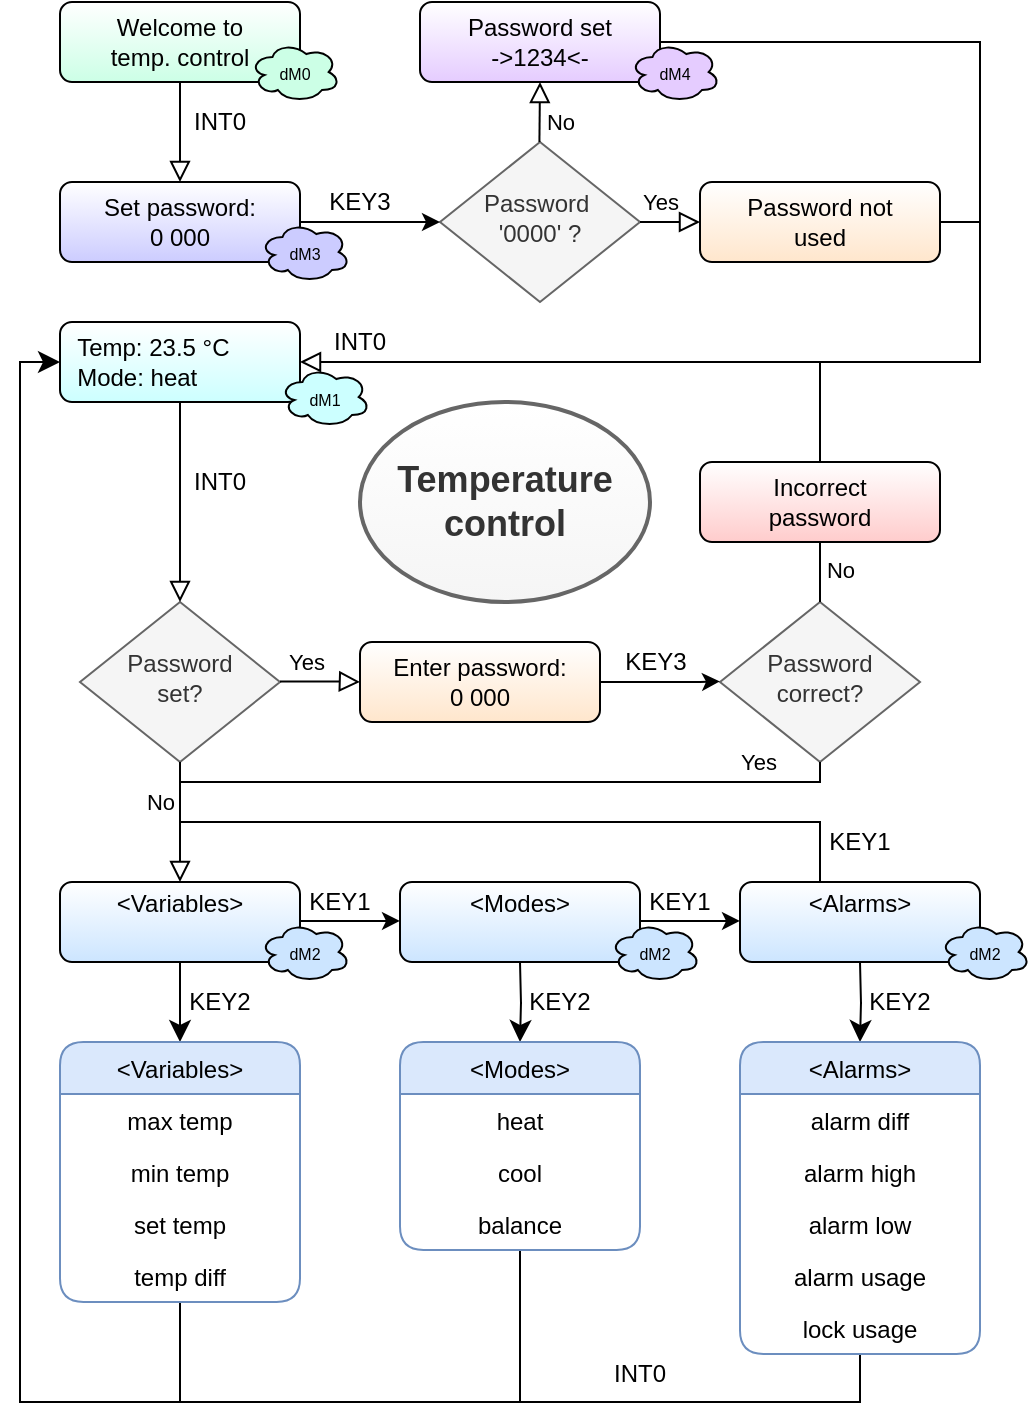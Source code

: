 <mxfile version="14.5.10" type="device"><diagram id="C5RBs43oDa-KdzZeNtuy" name="Page-1"><mxGraphModel dx="1483" dy="829" grid="1" gridSize="10" guides="1" tooltips="1" connect="1" arrows="1" fold="1" page="1" pageScale="1" pageWidth="827" pageHeight="1169" math="0" shadow="0"><root><mxCell id="WIyWlLk6GJQsqaUBKTNV-0"/><mxCell id="WIyWlLk6GJQsqaUBKTNV-1" parent="WIyWlLk6GJQsqaUBKTNV-0"/><object label="" id="WIyWlLk6GJQsqaUBKTNV-2"><mxCell style="rounded=0;html=1;jettySize=auto;orthogonalLoop=1;fontSize=11;endArrow=block;endFill=0;endSize=8;strokeWidth=1;shadow=0;labelBackgroundColor=none;edgeStyle=orthogonalEdgeStyle;verticalAlign=middle;horizontal=1;entryX=0.5;entryY=0;entryDx=0;entryDy=0;" parent="WIyWlLk6GJQsqaUBKTNV-1" source="WIyWlLk6GJQsqaUBKTNV-3" target="X_SUZqx7wRdI1kW3q-Qj-1" edge="1"><mxGeometry relative="1" as="geometry"><Array as="points"/></mxGeometry></mxCell></object><mxCell id="WIyWlLk6GJQsqaUBKTNV-3" value="Welcome to&lt;br&gt;temp. control" style="rounded=1;whiteSpace=wrap;html=1;fontSize=12;glass=0;strokeWidth=1;shadow=0;gradientColor=#CCFFE6;" parent="WIyWlLk6GJQsqaUBKTNV-1" vertex="1"><mxGeometry x="160" y="80" width="120" height="40" as="geometry"/></mxCell><mxCell id="WIyWlLk6GJQsqaUBKTNV-6" value="Password&amp;nbsp; '0000' ?" style="rhombus;whiteSpace=wrap;html=1;shadow=0;fontFamily=Helvetica;fontSize=12;align=center;strokeWidth=1;spacing=6;spacingTop=-4;fillColor=#f5f5f5;strokeColor=#666666;fontColor=#333333;" parent="WIyWlLk6GJQsqaUBKTNV-1" vertex="1"><mxGeometry x="350" y="150" width="100" height="80" as="geometry"/></mxCell><mxCell id="X_SUZqx7wRdI1kW3q-Qj-0" value="INT0" style="text;html=1;strokeColor=none;fillColor=none;align=center;verticalAlign=middle;whiteSpace=wrap;rounded=0;" vertex="1" parent="WIyWlLk6GJQsqaUBKTNV-1"><mxGeometry x="220" y="130" width="40" height="20" as="geometry"/></mxCell><mxCell id="X_SUZqx7wRdI1kW3q-Qj-2" style="edgeStyle=orthogonalEdgeStyle;rounded=0;orthogonalLoop=1;jettySize=auto;html=1;entryX=0;entryY=0.5;entryDx=0;entryDy=0;" edge="1" parent="WIyWlLk6GJQsqaUBKTNV-1" source="X_SUZqx7wRdI1kW3q-Qj-1" target="WIyWlLk6GJQsqaUBKTNV-6"><mxGeometry relative="1" as="geometry"/></mxCell><mxCell id="X_SUZqx7wRdI1kW3q-Qj-1" value="Set password:&lt;br&gt;0 000" style="rounded=1;whiteSpace=wrap;html=1;fontSize=12;glass=0;strokeWidth=1;shadow=0;gradientColor=#CCCCFF;" vertex="1" parent="WIyWlLk6GJQsqaUBKTNV-1"><mxGeometry x="160" y="170" width="120" height="40" as="geometry"/></mxCell><mxCell id="X_SUZqx7wRdI1kW3q-Qj-3" value="KEY3" style="text;html=1;strokeColor=none;fillColor=none;align=center;verticalAlign=middle;whiteSpace=wrap;rounded=0;" vertex="1" parent="WIyWlLk6GJQsqaUBKTNV-1"><mxGeometry x="290" y="170" width="40" height="20" as="geometry"/></mxCell><mxCell id="X_SUZqx7wRdI1kW3q-Qj-6" value="Yes" style="edgeStyle=orthogonalEdgeStyle;rounded=0;html=1;jettySize=auto;orthogonalLoop=1;fontSize=11;endArrow=block;endFill=0;endSize=8;strokeWidth=1;shadow=0;labelBackgroundColor=none;entryX=0;entryY=0.5;entryDx=0;entryDy=0;" edge="1" parent="WIyWlLk6GJQsqaUBKTNV-1" target="X_SUZqx7wRdI1kW3q-Qj-7"><mxGeometry x="-0.333" y="10" relative="1" as="geometry"><mxPoint as="offset"/><mxPoint x="450" y="190" as="sourcePoint"/><mxPoint x="500" y="190" as="targetPoint"/></mxGeometry></mxCell><mxCell id="X_SUZqx7wRdI1kW3q-Qj-11" style="edgeStyle=orthogonalEdgeStyle;rounded=0;orthogonalLoop=1;jettySize=auto;html=1;endArrow=none;endFill=0;" edge="1" parent="WIyWlLk6GJQsqaUBKTNV-1" source="X_SUZqx7wRdI1kW3q-Qj-7"><mxGeometry relative="1" as="geometry"><mxPoint x="620" y="190" as="targetPoint"/></mxGeometry></mxCell><mxCell id="X_SUZqx7wRdI1kW3q-Qj-7" value="Password not&lt;br&gt;used" style="rounded=1;whiteSpace=wrap;html=1;fontSize=12;glass=0;strokeWidth=1;shadow=0;gradientColor=#FFE6CC;" vertex="1" parent="WIyWlLk6GJQsqaUBKTNV-1"><mxGeometry x="480" y="170" width="120" height="40" as="geometry"/></mxCell><mxCell id="X_SUZqx7wRdI1kW3q-Qj-8" value="No" style="rounded=0;html=1;jettySize=auto;orthogonalLoop=1;fontSize=11;endArrow=block;endFill=0;endSize=8;strokeWidth=1;shadow=0;labelBackgroundColor=none;edgeStyle=orthogonalEdgeStyle;" edge="1" parent="WIyWlLk6GJQsqaUBKTNV-1"><mxGeometry x="-0.327" y="-10" relative="1" as="geometry"><mxPoint as="offset"/><mxPoint x="399.71" y="150" as="sourcePoint"/><mxPoint x="400" y="120" as="targetPoint"/></mxGeometry></mxCell><mxCell id="X_SUZqx7wRdI1kW3q-Qj-10" style="edgeStyle=orthogonalEdgeStyle;rounded=0;orthogonalLoop=1;jettySize=auto;html=1;endArrow=block;endFill=0;endSize=8;entryX=1;entryY=0.5;entryDx=0;entryDy=0;" edge="1" parent="WIyWlLk6GJQsqaUBKTNV-1" source="X_SUZqx7wRdI1kW3q-Qj-9" target="X_SUZqx7wRdI1kW3q-Qj-12"><mxGeometry relative="1" as="geometry"><mxPoint x="400" y="240" as="targetPoint"/><Array as="points"><mxPoint x="620" y="100"/><mxPoint x="620" y="260"/></Array></mxGeometry></mxCell><mxCell id="X_SUZqx7wRdI1kW3q-Qj-9" value="Password set&lt;br&gt;-&amp;gt;1234&amp;lt;-" style="rounded=1;whiteSpace=wrap;html=1;fontSize=12;glass=0;strokeWidth=1;shadow=0;gradientColor=#E5CCFF;" vertex="1" parent="WIyWlLk6GJQsqaUBKTNV-1"><mxGeometry x="340" y="80" width="120" height="40" as="geometry"/></mxCell><mxCell id="X_SUZqx7wRdI1kW3q-Qj-12" value="&lt;div style=&quot;text-align: left&quot;&gt;&lt;span&gt;Temp: 23.5 °C&amp;nbsp; &amp;nbsp; &amp;nbsp; &amp;nbsp;&amp;nbsp;&lt;/span&gt;&lt;/div&gt;&lt;div style=&quot;text-align: left&quot;&gt;&lt;span&gt;Mode: heat&amp;nbsp;&amp;nbsp;&lt;/span&gt;&lt;/div&gt;" style="rounded=1;whiteSpace=wrap;html=1;fontSize=12;glass=0;strokeWidth=1;shadow=0;gradientColor=#CCFFFF;" vertex="1" parent="WIyWlLk6GJQsqaUBKTNV-1"><mxGeometry x="160" y="240" width="120" height="40" as="geometry"/></mxCell><mxCell id="X_SUZqx7wRdI1kW3q-Qj-13" value="" style="shape=image;html=1;verticalAlign=top;verticalLabelPosition=bottom;labelBackgroundColor=#ffffff;imageAspect=0;aspect=fixed;image=https://cdn4.iconfinder.com/data/icons/ionicons/512/icon-ios7-bell-128.png;autosize=0;resizeWidth=0;" vertex="1" parent="WIyWlLk6GJQsqaUBKTNV-1"><mxGeometry x="255" y="262.5" width="15" height="15" as="geometry"/></mxCell><mxCell id="X_SUZqx7wRdI1kW3q-Qj-15" value="" style="shape=image;html=1;verticalAlign=top;verticalLabelPosition=bottom;labelBackgroundColor=#ffffff;imageAspect=0;aspect=fixed;image=https://cdn0.iconfinder.com/data/icons/google-material-design-3-0/48/ic_lock_48px-128.png" vertex="1" parent="WIyWlLk6GJQsqaUBKTNV-1"><mxGeometry x="232.5" y="262.5" width="15" height="15" as="geometry"/></mxCell><mxCell id="X_SUZqx7wRdI1kW3q-Qj-16" value="INT0" style="text;html=1;strokeColor=none;fillColor=none;align=center;verticalAlign=middle;whiteSpace=wrap;rounded=0;" vertex="1" parent="WIyWlLk6GJQsqaUBKTNV-1"><mxGeometry x="290" y="240" width="40" height="20" as="geometry"/></mxCell><mxCell id="X_SUZqx7wRdI1kW3q-Qj-18" value="&lt;font style=&quot;font-size: 8px&quot;&gt;dM0&lt;/font&gt;" style="ellipse;shape=cloud;whiteSpace=wrap;html=1;fillColor=#CCFFE6;" vertex="1" parent="WIyWlLk6GJQsqaUBKTNV-1"><mxGeometry x="255" y="100" width="45" height="30" as="geometry"/></mxCell><mxCell id="X_SUZqx7wRdI1kW3q-Qj-19" value="&lt;font style=&quot;font-size: 8px&quot;&gt;dM3&lt;/font&gt;" style="ellipse;shape=cloud;whiteSpace=wrap;html=1;fillColor=#CCCCFF;" vertex="1" parent="WIyWlLk6GJQsqaUBKTNV-1"><mxGeometry x="260" y="190" width="45" height="30" as="geometry"/></mxCell><mxCell id="X_SUZqx7wRdI1kW3q-Qj-20" value="&lt;font style=&quot;font-size: 8px&quot;&gt;dM4&lt;/font&gt;" style="ellipse;shape=cloud;whiteSpace=wrap;html=1;fillColor=#E5CCFF;" vertex="1" parent="WIyWlLk6GJQsqaUBKTNV-1"><mxGeometry x="445" y="100" width="45" height="30" as="geometry"/></mxCell><mxCell id="X_SUZqx7wRdI1kW3q-Qj-21" value="&lt;font style=&quot;font-size: 8px&quot;&gt;dM1&lt;/font&gt;" style="ellipse;shape=cloud;whiteSpace=wrap;html=1;fillColor=#CCFFFF;" vertex="1" parent="WIyWlLk6GJQsqaUBKTNV-1"><mxGeometry x="270" y="262.5" width="45" height="30" as="geometry"/></mxCell><mxCell id="X_SUZqx7wRdI1kW3q-Qj-22" value="Password&lt;br&gt;set?" style="rhombus;whiteSpace=wrap;html=1;shadow=0;fontFamily=Helvetica;fontSize=12;align=center;strokeWidth=1;spacing=6;spacingTop=-4;fillColor=#f5f5f5;strokeColor=#666666;fontColor=#333333;" vertex="1" parent="WIyWlLk6GJQsqaUBKTNV-1"><mxGeometry x="170" y="380" width="100" height="80" as="geometry"/></mxCell><object label="" id="X_SUZqx7wRdI1kW3q-Qj-25"><mxCell style="rounded=0;html=1;jettySize=auto;orthogonalLoop=1;fontSize=11;endArrow=block;endFill=0;endSize=8;strokeWidth=1;shadow=0;labelBackgroundColor=none;edgeStyle=orthogonalEdgeStyle;verticalAlign=middle;horizontal=1;entryX=0.5;entryY=0;entryDx=0;entryDy=0;exitX=0.5;exitY=1;exitDx=0;exitDy=0;" edge="1" parent="WIyWlLk6GJQsqaUBKTNV-1" source="X_SUZqx7wRdI1kW3q-Qj-12" target="X_SUZqx7wRdI1kW3q-Qj-22"><mxGeometry relative="1" as="geometry"><mxPoint x="220" y="300" as="sourcePoint"/><mxPoint x="220" y="350" as="targetPoint"/><Array as="points"/></mxGeometry></mxCell></object><mxCell id="X_SUZqx7wRdI1kW3q-Qj-26" value="INT0" style="text;html=1;strokeColor=none;fillColor=none;align=center;verticalAlign=middle;whiteSpace=wrap;rounded=0;" vertex="1" parent="WIyWlLk6GJQsqaUBKTNV-1"><mxGeometry x="220" y="310" width="40" height="20" as="geometry"/></mxCell><mxCell id="X_SUZqx7wRdI1kW3q-Qj-28" value="Yes" style="edgeStyle=orthogonalEdgeStyle;rounded=0;html=1;jettySize=auto;orthogonalLoop=1;fontSize=11;endArrow=block;endFill=0;endSize=8;strokeWidth=1;shadow=0;labelBackgroundColor=none;" edge="1" parent="WIyWlLk6GJQsqaUBKTNV-1"><mxGeometry x="-0.333" y="10" relative="1" as="geometry"><mxPoint as="offset"/><mxPoint x="270" y="419.71" as="sourcePoint"/><mxPoint x="310" y="420" as="targetPoint"/><Array as="points"><mxPoint x="300" y="420"/><mxPoint x="300" y="420"/></Array></mxGeometry></mxCell><mxCell id="X_SUZqx7wRdI1kW3q-Qj-29" value="Enter password:&lt;br&gt;0 000" style="rounded=1;whiteSpace=wrap;html=1;fontSize=12;glass=0;strokeWidth=1;shadow=0;gradientColor=#FFE6CC;" vertex="1" parent="WIyWlLk6GJQsqaUBKTNV-1"><mxGeometry x="310" y="400" width="120" height="40" as="geometry"/></mxCell><mxCell id="X_SUZqx7wRdI1kW3q-Qj-30" value="Password&lt;br&gt;correct?" style="rhombus;whiteSpace=wrap;html=1;shadow=0;fontFamily=Helvetica;fontSize=12;align=center;strokeWidth=1;spacing=6;spacingTop=-4;fillColor=#f5f5f5;strokeColor=#666666;fontColor=#333333;" vertex="1" parent="WIyWlLk6GJQsqaUBKTNV-1"><mxGeometry x="490" y="380" width="100" height="80" as="geometry"/></mxCell><mxCell id="X_SUZqx7wRdI1kW3q-Qj-31" style="edgeStyle=orthogonalEdgeStyle;rounded=0;orthogonalLoop=1;jettySize=auto;html=1;entryX=0;entryY=0.5;entryDx=0;entryDy=0;" edge="1" parent="WIyWlLk6GJQsqaUBKTNV-1"><mxGeometry relative="1" as="geometry"><mxPoint x="430" y="420" as="sourcePoint"/><mxPoint x="490" y="419.71" as="targetPoint"/><Array as="points"><mxPoint x="480" y="420"/><mxPoint x="480" y="420"/></Array></mxGeometry></mxCell><mxCell id="X_SUZqx7wRdI1kW3q-Qj-32" value="KEY3" style="text;html=1;strokeColor=none;fillColor=none;align=center;verticalAlign=middle;whiteSpace=wrap;rounded=0;" vertex="1" parent="WIyWlLk6GJQsqaUBKTNV-1"><mxGeometry x="437.5" y="400" width="40" height="20" as="geometry"/></mxCell><mxCell id="X_SUZqx7wRdI1kW3q-Qj-33" value="Yes" style="edgeStyle=orthogonalEdgeStyle;rounded=0;html=1;jettySize=auto;orthogonalLoop=1;fontSize=11;endArrow=none;endFill=0;endSize=8;strokeWidth=1;shadow=0;labelBackgroundColor=none;exitX=0.5;exitY=1;exitDx=0;exitDy=0;" edge="1" parent="WIyWlLk6GJQsqaUBKTNV-1" source="X_SUZqx7wRdI1kW3q-Qj-30"><mxGeometry x="-0.757" y="-10" relative="1" as="geometry"><mxPoint as="offset"/><mxPoint x="550" y="470" as="sourcePoint"/><mxPoint x="220" y="460" as="targetPoint"/><Array as="points"><mxPoint x="540" y="470"/><mxPoint x="220" y="470"/></Array></mxGeometry></mxCell><mxCell id="X_SUZqx7wRdI1kW3q-Qj-34" value="No" style="rounded=0;html=1;jettySize=auto;orthogonalLoop=1;fontSize=11;endArrow=block;endFill=0;endSize=8;strokeWidth=1;shadow=0;labelBackgroundColor=none;edgeStyle=orthogonalEdgeStyle;exitX=0.5;exitY=1;exitDx=0;exitDy=0;entryX=0.5;entryY=0;entryDx=0;entryDy=0;" edge="1" parent="WIyWlLk6GJQsqaUBKTNV-1" source="X_SUZqx7wRdI1kW3q-Qj-22" target="X_SUZqx7wRdI1kW3q-Qj-35"><mxGeometry x="-0.327" y="-10" relative="1" as="geometry"><mxPoint as="offset"/><mxPoint x="220.0" y="490" as="sourcePoint"/><mxPoint x="220" y="480" as="targetPoint"/></mxGeometry></mxCell><mxCell id="X_SUZqx7wRdI1kW3q-Qj-55" style="edgeStyle=orthogonalEdgeStyle;rounded=0;orthogonalLoop=1;jettySize=auto;html=1;endArrow=classic;endFill=1;endSize=8;" edge="1" parent="WIyWlLk6GJQsqaUBKTNV-1" source="X_SUZqx7wRdI1kW3q-Qj-35"><mxGeometry relative="1" as="geometry"><mxPoint x="220" y="600" as="targetPoint"/></mxGeometry></mxCell><mxCell id="X_SUZqx7wRdI1kW3q-Qj-35" value="&lt;div style=&quot;text-align: justify&quot;&gt;&lt;span&gt;&amp;lt;Variables&amp;gt;&lt;/span&gt;&lt;/div&gt;" style="rounded=1;whiteSpace=wrap;html=1;fontSize=12;glass=0;strokeWidth=1;shadow=0;spacingBottom=18;gradientColor=#CCE5FF;" vertex="1" parent="WIyWlLk6GJQsqaUBKTNV-1"><mxGeometry x="160" y="520" width="120" height="40" as="geometry"/></mxCell><mxCell id="X_SUZqx7wRdI1kW3q-Qj-37" value="&lt;div style=&quot;text-align: justify&quot;&gt;&lt;span&gt;&amp;lt;Modes&amp;gt;&lt;/span&gt;&lt;/div&gt;" style="rounded=1;whiteSpace=wrap;html=1;fontSize=12;glass=0;strokeWidth=1;shadow=0;spacingBottom=18;gradientColor=#CCE5FF;" vertex="1" parent="WIyWlLk6GJQsqaUBKTNV-1"><mxGeometry x="330" y="520" width="120" height="40" as="geometry"/></mxCell><mxCell id="X_SUZqx7wRdI1kW3q-Qj-38" value="&lt;div style=&quot;text-align: justify&quot;&gt;&lt;span&gt;&amp;lt;Alarms&amp;gt;&lt;/span&gt;&lt;/div&gt;" style="rounded=1;whiteSpace=wrap;html=1;fontSize=12;glass=0;strokeWidth=1;shadow=0;spacingBottom=18;gradientColor=#CCE5FF;" vertex="1" parent="WIyWlLk6GJQsqaUBKTNV-1"><mxGeometry x="500" y="520" width="120" height="40" as="geometry"/></mxCell><mxCell id="X_SUZqx7wRdI1kW3q-Qj-39" style="edgeStyle=orthogonalEdgeStyle;rounded=0;orthogonalLoop=1;jettySize=auto;html=1;" edge="1" parent="WIyWlLk6GJQsqaUBKTNV-1"><mxGeometry relative="1" as="geometry"><mxPoint x="280" y="539.46" as="sourcePoint"/><mxPoint x="330" y="539.46" as="targetPoint"/><Array as="points"><mxPoint x="302" y="539.46"/><mxPoint x="330" y="539.46"/></Array></mxGeometry></mxCell><mxCell id="X_SUZqx7wRdI1kW3q-Qj-40" style="edgeStyle=orthogonalEdgeStyle;rounded=0;orthogonalLoop=1;jettySize=auto;html=1;" edge="1" parent="WIyWlLk6GJQsqaUBKTNV-1"><mxGeometry relative="1" as="geometry"><mxPoint x="450" y="539.48" as="sourcePoint"/><mxPoint x="500" y="539.48" as="targetPoint"/><Array as="points"><mxPoint x="472" y="539.48"/><mxPoint x="500" y="539.48"/></Array></mxGeometry></mxCell><mxCell id="X_SUZqx7wRdI1kW3q-Qj-42" style="edgeStyle=orthogonalEdgeStyle;rounded=0;orthogonalLoop=1;jettySize=auto;html=1;exitX=0.5;exitY=0;exitDx=0;exitDy=0;endArrow=none;endFill=0;" edge="1" parent="WIyWlLk6GJQsqaUBKTNV-1" source="X_SUZqx7wRdI1kW3q-Qj-38"><mxGeometry relative="1" as="geometry"><mxPoint x="310" y="510" as="sourcePoint"/><mxPoint x="220" y="460" as="targetPoint"/><Array as="points"><mxPoint x="540" y="520"/><mxPoint x="540" y="490"/><mxPoint x="220" y="490"/></Array></mxGeometry></mxCell><mxCell id="X_SUZqx7wRdI1kW3q-Qj-43" value="KEY1" style="text;html=1;strokeColor=none;fillColor=none;align=center;verticalAlign=middle;whiteSpace=wrap;rounded=0;" vertex="1" parent="WIyWlLk6GJQsqaUBKTNV-1"><mxGeometry x="280" y="520" width="40" height="20" as="geometry"/></mxCell><mxCell id="X_SUZqx7wRdI1kW3q-Qj-44" value="KEY1" style="text;html=1;strokeColor=none;fillColor=none;align=center;verticalAlign=middle;whiteSpace=wrap;rounded=0;" vertex="1" parent="WIyWlLk6GJQsqaUBKTNV-1"><mxGeometry x="450" y="520" width="40" height="20" as="geometry"/></mxCell><mxCell id="X_SUZqx7wRdI1kW3q-Qj-45" value="KEY1" style="text;html=1;strokeColor=none;fillColor=none;align=center;verticalAlign=middle;whiteSpace=wrap;rounded=0;" vertex="1" parent="WIyWlLk6GJQsqaUBKTNV-1"><mxGeometry x="540" y="490" width="40" height="20" as="geometry"/></mxCell><mxCell id="X_SUZqx7wRdI1kW3q-Qj-46" value="&lt;font style=&quot;font-size: 8px&quot;&gt;dM2&lt;/font&gt;" style="ellipse;shape=cloud;whiteSpace=wrap;html=1;fillColor=#CCE5FF;" vertex="1" parent="WIyWlLk6GJQsqaUBKTNV-1"><mxGeometry x="260" y="540" width="45" height="30" as="geometry"/></mxCell><mxCell id="X_SUZqx7wRdI1kW3q-Qj-47" value="&lt;font style=&quot;font-size: 8px&quot;&gt;dM2&lt;/font&gt;" style="ellipse;shape=cloud;whiteSpace=wrap;html=1;fillColor=#CCE5FF;" vertex="1" parent="WIyWlLk6GJQsqaUBKTNV-1"><mxGeometry x="435" y="540" width="45" height="30" as="geometry"/></mxCell><mxCell id="X_SUZqx7wRdI1kW3q-Qj-48" value="&lt;font style=&quot;font-size: 8px&quot;&gt;dM2&lt;/font&gt;" style="ellipse;shape=cloud;whiteSpace=wrap;html=1;fillColor=#CCE5FF;" vertex="1" parent="WIyWlLk6GJQsqaUBKTNV-1"><mxGeometry x="600" y="540" width="45" height="30" as="geometry"/></mxCell><mxCell id="X_SUZqx7wRdI1kW3q-Qj-49" value="No" style="rounded=0;html=1;jettySize=auto;orthogonalLoop=1;fontSize=11;endArrow=block;endFill=0;endSize=8;strokeWidth=1;shadow=0;labelBackgroundColor=none;edgeStyle=orthogonalEdgeStyle;exitX=0.5;exitY=0;exitDx=0;exitDy=0;entryX=0.5;entryY=1;entryDx=0;entryDy=0;" edge="1" parent="WIyWlLk6GJQsqaUBKTNV-1" source="X_SUZqx7wRdI1kW3q-Qj-30" target="X_SUZqx7wRdI1kW3q-Qj-50"><mxGeometry x="-0.335" y="-10" relative="1" as="geometry"><mxPoint as="offset"/><mxPoint x="449.43" y="300" as="sourcePoint"/><mxPoint x="449" y="320" as="targetPoint"/><Array as="points"><mxPoint x="540" y="340"/><mxPoint x="540" y="340"/></Array></mxGeometry></mxCell><mxCell id="X_SUZqx7wRdI1kW3q-Qj-52" style="edgeStyle=orthogonalEdgeStyle;rounded=0;orthogonalLoop=1;jettySize=auto;html=1;endArrow=none;endFill=0;endSize=8;" edge="1" parent="WIyWlLk6GJQsqaUBKTNV-1" source="X_SUZqx7wRdI1kW3q-Qj-50"><mxGeometry relative="1" as="geometry"><mxPoint x="540" y="260" as="targetPoint"/></mxGeometry></mxCell><mxCell id="X_SUZqx7wRdI1kW3q-Qj-50" value="Incorrect&lt;br&gt;password" style="rounded=1;whiteSpace=wrap;html=1;fontSize=12;glass=0;strokeWidth=1;shadow=0;gradientColor=#FFCCCC;" vertex="1" parent="WIyWlLk6GJQsqaUBKTNV-1"><mxGeometry x="480" y="310" width="120" height="40" as="geometry"/></mxCell><mxCell id="X_SUZqx7wRdI1kW3q-Qj-56" value="KEY2" style="text;html=1;strokeColor=none;fillColor=none;align=center;verticalAlign=middle;whiteSpace=wrap;rounded=0;" vertex="1" parent="WIyWlLk6GJQsqaUBKTNV-1"><mxGeometry x="220" y="570" width="40" height="20" as="geometry"/></mxCell><mxCell id="X_SUZqx7wRdI1kW3q-Qj-99" style="edgeStyle=orthogonalEdgeStyle;rounded=0;orthogonalLoop=1;jettySize=auto;html=1;endArrow=none;endFill=0;endSize=8;" edge="1" parent="WIyWlLk6GJQsqaUBKTNV-1" source="X_SUZqx7wRdI1kW3q-Qj-67"><mxGeometry relative="1" as="geometry"><mxPoint x="220" y="780" as="targetPoint"/></mxGeometry></mxCell><mxCell id="X_SUZqx7wRdI1kW3q-Qj-67" value="&lt;Variables&gt;" style="swimlane;fontStyle=0;childLayout=stackLayout;horizontal=1;startSize=26;fillColor=#dae8fc;horizontalStack=0;resizeParent=1;resizeParentMax=0;resizeLast=0;collapsible=1;marginBottom=0;align=center;rounded=1;strokeColor=#6c8ebf;" vertex="1" parent="WIyWlLk6GJQsqaUBKTNV-1"><mxGeometry x="160" y="600" width="120" height="130" as="geometry"><mxRectangle x="160" y="600" width="100" height="26" as="alternateBounds"/></mxGeometry></mxCell><mxCell id="X_SUZqx7wRdI1kW3q-Qj-68" value="max temp" style="text;strokeColor=none;fillColor=none;align=center;verticalAlign=top;spacingLeft=4;spacingRight=4;overflow=hidden;rotatable=0;points=[[0,0.5],[1,0.5]];portConstraint=eastwest;" vertex="1" parent="X_SUZqx7wRdI1kW3q-Qj-67"><mxGeometry y="26" width="120" height="26" as="geometry"/></mxCell><mxCell id="X_SUZqx7wRdI1kW3q-Qj-69" value="min temp" style="text;strokeColor=none;fillColor=none;align=center;verticalAlign=top;spacingLeft=4;spacingRight=4;overflow=hidden;rotatable=0;points=[[0,0.5],[1,0.5]];portConstraint=eastwest;" vertex="1" parent="X_SUZqx7wRdI1kW3q-Qj-67"><mxGeometry y="52" width="120" height="26" as="geometry"/></mxCell><mxCell id="X_SUZqx7wRdI1kW3q-Qj-70" value="set temp" style="text;strokeColor=none;fillColor=none;align=center;verticalAlign=top;spacingLeft=4;spacingRight=4;overflow=hidden;rotatable=0;points=[[0,0.5],[1,0.5]];portConstraint=eastwest;" vertex="1" parent="X_SUZqx7wRdI1kW3q-Qj-67"><mxGeometry y="78" width="120" height="26" as="geometry"/></mxCell><mxCell id="X_SUZqx7wRdI1kW3q-Qj-78" value="temp diff" style="text;strokeColor=none;fillColor=none;align=center;verticalAlign=top;spacingLeft=4;spacingRight=4;overflow=hidden;rotatable=0;points=[[0,0.5],[1,0.5]];portConstraint=eastwest;" vertex="1" parent="X_SUZqx7wRdI1kW3q-Qj-67"><mxGeometry y="104" width="120" height="26" as="geometry"/></mxCell><mxCell id="X_SUZqx7wRdI1kW3q-Qj-79" style="edgeStyle=orthogonalEdgeStyle;rounded=0;orthogonalLoop=1;jettySize=auto;html=1;endArrow=classic;endFill=1;endSize=8;" edge="1" parent="WIyWlLk6GJQsqaUBKTNV-1"><mxGeometry relative="1" as="geometry"><mxPoint x="390" y="560" as="sourcePoint"/><mxPoint x="390" y="600" as="targetPoint"/></mxGeometry></mxCell><mxCell id="X_SUZqx7wRdI1kW3q-Qj-80" value="KEY2" style="text;html=1;strokeColor=none;fillColor=none;align=center;verticalAlign=middle;whiteSpace=wrap;rounded=0;" vertex="1" parent="WIyWlLk6GJQsqaUBKTNV-1"><mxGeometry x="390" y="570" width="40" height="20" as="geometry"/></mxCell><mxCell id="X_SUZqx7wRdI1kW3q-Qj-98" style="edgeStyle=orthogonalEdgeStyle;rounded=0;orthogonalLoop=1;jettySize=auto;html=1;endArrow=none;endFill=0;endSize=8;" edge="1" parent="WIyWlLk6GJQsqaUBKTNV-1" source="X_SUZqx7wRdI1kW3q-Qj-81"><mxGeometry relative="1" as="geometry"><mxPoint x="390" y="780" as="targetPoint"/></mxGeometry></mxCell><mxCell id="X_SUZqx7wRdI1kW3q-Qj-81" value="&lt;Modes&gt;" style="swimlane;fontStyle=0;childLayout=stackLayout;horizontal=1;startSize=26;fillColor=#dae8fc;horizontalStack=0;resizeParent=1;resizeParentMax=0;resizeLast=0;collapsible=1;marginBottom=0;align=center;rounded=1;strokeColor=#6c8ebf;" vertex="1" parent="WIyWlLk6GJQsqaUBKTNV-1"><mxGeometry x="330" y="600" width="120" height="104" as="geometry"><mxRectangle x="160" y="600" width="100" height="26" as="alternateBounds"/></mxGeometry></mxCell><mxCell id="X_SUZqx7wRdI1kW3q-Qj-82" value="heat" style="text;strokeColor=none;fillColor=none;align=center;verticalAlign=top;spacingLeft=4;spacingRight=4;overflow=hidden;rotatable=0;points=[[0,0.5],[1,0.5]];portConstraint=eastwest;" vertex="1" parent="X_SUZqx7wRdI1kW3q-Qj-81"><mxGeometry y="26" width="120" height="26" as="geometry"/></mxCell><mxCell id="X_SUZqx7wRdI1kW3q-Qj-83" value="cool" style="text;strokeColor=none;fillColor=none;align=center;verticalAlign=top;spacingLeft=4;spacingRight=4;overflow=hidden;rotatable=0;points=[[0,0.5],[1,0.5]];portConstraint=eastwest;" vertex="1" parent="X_SUZqx7wRdI1kW3q-Qj-81"><mxGeometry y="52" width="120" height="26" as="geometry"/></mxCell><mxCell id="X_SUZqx7wRdI1kW3q-Qj-84" value="balance" style="text;strokeColor=none;fillColor=none;align=center;verticalAlign=top;spacingLeft=4;spacingRight=4;overflow=hidden;rotatable=0;points=[[0,0.5],[1,0.5]];portConstraint=eastwest;" vertex="1" parent="X_SUZqx7wRdI1kW3q-Qj-81"><mxGeometry y="78" width="120" height="26" as="geometry"/></mxCell><mxCell id="X_SUZqx7wRdI1kW3q-Qj-86" style="edgeStyle=orthogonalEdgeStyle;rounded=0;orthogonalLoop=1;jettySize=auto;html=1;endArrow=classic;endFill=1;endSize=8;" edge="1" parent="WIyWlLk6GJQsqaUBKTNV-1"><mxGeometry relative="1" as="geometry"><mxPoint x="560" y="560" as="sourcePoint"/><mxPoint x="560" y="600" as="targetPoint"/></mxGeometry></mxCell><mxCell id="X_SUZqx7wRdI1kW3q-Qj-87" value="KEY2" style="text;html=1;strokeColor=none;fillColor=none;align=center;verticalAlign=middle;whiteSpace=wrap;rounded=0;" vertex="1" parent="WIyWlLk6GJQsqaUBKTNV-1"><mxGeometry x="560" y="570" width="40" height="20" as="geometry"/></mxCell><mxCell id="X_SUZqx7wRdI1kW3q-Qj-96" style="edgeStyle=orthogonalEdgeStyle;rounded=0;orthogonalLoop=1;jettySize=auto;html=1;endArrow=classic;endFill=1;endSize=8;entryX=0;entryY=0.5;entryDx=0;entryDy=0;" edge="1" parent="WIyWlLk6GJQsqaUBKTNV-1" source="X_SUZqx7wRdI1kW3q-Qj-88" target="X_SUZqx7wRdI1kW3q-Qj-12"><mxGeometry relative="1" as="geometry"><mxPoint x="140" y="240" as="targetPoint"/><Array as="points"><mxPoint x="560" y="780"/><mxPoint x="140" y="780"/><mxPoint x="140" y="260"/></Array></mxGeometry></mxCell><mxCell id="X_SUZqx7wRdI1kW3q-Qj-88" value="&lt;Alarms&gt;" style="swimlane;fontStyle=0;childLayout=stackLayout;horizontal=1;startSize=26;fillColor=#dae8fc;horizontalStack=0;resizeParent=1;resizeParentMax=0;resizeLast=0;collapsible=1;marginBottom=0;align=center;rounded=1;strokeColor=#6c8ebf;" vertex="1" parent="WIyWlLk6GJQsqaUBKTNV-1"><mxGeometry x="500" y="600" width="120" height="156" as="geometry"><mxRectangle x="160" y="600" width="100" height="26" as="alternateBounds"/></mxGeometry></mxCell><mxCell id="X_SUZqx7wRdI1kW3q-Qj-89" value="alarm diff" style="text;strokeColor=none;fillColor=none;align=center;verticalAlign=top;spacingLeft=4;spacingRight=4;overflow=hidden;rotatable=0;points=[[0,0.5],[1,0.5]];portConstraint=eastwest;" vertex="1" parent="X_SUZqx7wRdI1kW3q-Qj-88"><mxGeometry y="26" width="120" height="26" as="geometry"/></mxCell><mxCell id="X_SUZqx7wRdI1kW3q-Qj-90" value="alarm high" style="text;strokeColor=none;fillColor=none;align=center;verticalAlign=top;spacingLeft=4;spacingRight=4;overflow=hidden;rotatable=0;points=[[0,0.5],[1,0.5]];portConstraint=eastwest;" vertex="1" parent="X_SUZqx7wRdI1kW3q-Qj-88"><mxGeometry y="52" width="120" height="26" as="geometry"/></mxCell><mxCell id="X_SUZqx7wRdI1kW3q-Qj-91" value="alarm low" style="text;strokeColor=none;fillColor=none;align=center;verticalAlign=top;spacingLeft=4;spacingRight=4;overflow=hidden;rotatable=0;points=[[0,0.5],[1,0.5]];portConstraint=eastwest;" vertex="1" parent="X_SUZqx7wRdI1kW3q-Qj-88"><mxGeometry y="78" width="120" height="26" as="geometry"/></mxCell><mxCell id="X_SUZqx7wRdI1kW3q-Qj-92" value="alarm usage" style="text;strokeColor=none;fillColor=none;align=center;verticalAlign=top;spacingLeft=4;spacingRight=4;overflow=hidden;rotatable=0;points=[[0,0.5],[1,0.5]];portConstraint=eastwest;" vertex="1" parent="X_SUZqx7wRdI1kW3q-Qj-88"><mxGeometry y="104" width="120" height="26" as="geometry"/></mxCell><mxCell id="X_SUZqx7wRdI1kW3q-Qj-93" value="lock usage" style="text;strokeColor=none;fillColor=none;align=center;verticalAlign=top;spacingLeft=4;spacingRight=4;overflow=hidden;rotatable=0;points=[[0,0.5],[1,0.5]];portConstraint=eastwest;" vertex="1" parent="X_SUZqx7wRdI1kW3q-Qj-88"><mxGeometry y="130" width="120" height="26" as="geometry"/></mxCell><mxCell id="X_SUZqx7wRdI1kW3q-Qj-97" value="INT0" style="text;html=1;strokeColor=none;fillColor=none;align=center;verticalAlign=middle;whiteSpace=wrap;rounded=0;" vertex="1" parent="WIyWlLk6GJQsqaUBKTNV-1"><mxGeometry x="430" y="756" width="40" height="20" as="geometry"/></mxCell><mxCell id="X_SUZqx7wRdI1kW3q-Qj-100" value="&lt;span style=&quot;font-size: 18px&quot;&gt;&lt;b&gt;Temperature&lt;br&gt;control&lt;/b&gt;&lt;/span&gt;" style="ellipse;whiteSpace=wrap;html=1;rounded=1;align=center;strokeWidth=2;strokeColor=#666666;fontColor=#333333;gradientColor=#F5F5F5;fillColor=#FFFFFF;" vertex="1" parent="WIyWlLk6GJQsqaUBKTNV-1"><mxGeometry x="310" y="280" width="145" height="100" as="geometry"/></mxCell></root></mxGraphModel></diagram></mxfile>